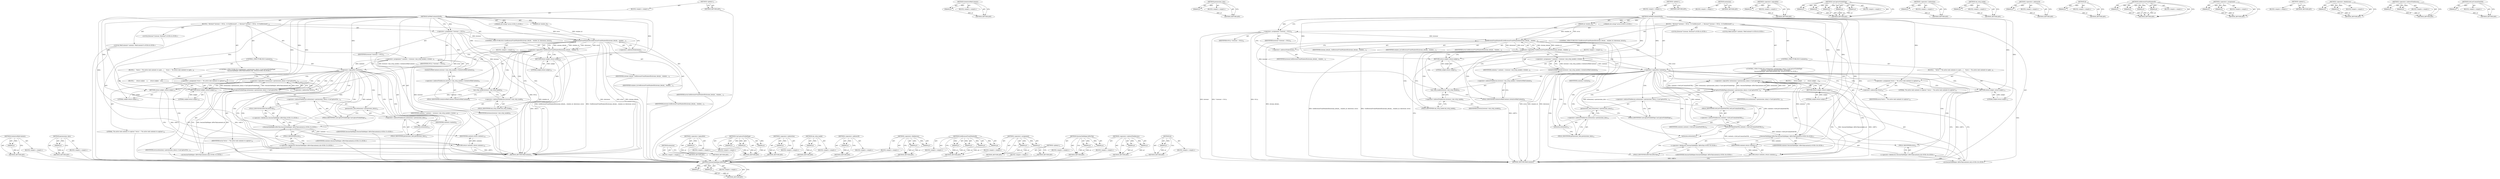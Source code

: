 digraph "GetLastCommittedURL" {
vulnerable_119 [label=<(METHOD,GetActiveWebContents)>];
vulnerable_120 [label=<(PARAM,p1)>];
vulnerable_121 [label=<(BLOCK,&lt;empty&gt;,&lt;empty&gt;)>];
vulnerable_122 [label=<(METHOD_RETURN,ANY)>];
vulnerable_142 [label=<(METHOD,permissions_data)>];
vulnerable_143 [label=<(PARAM,p1)>];
vulnerable_144 [label=<(BLOCK,&lt;empty&gt;,&lt;empty&gt;)>];
vulnerable_145 [label=<(METHOD_RETURN,ANY)>];
vulnerable_6 [label=<(METHOD,&lt;global&gt;)<SUB>1</SUB>>];
vulnerable_7 [label=<(BLOCK,&lt;empty&gt;,&lt;empty&gt;)<SUB>1</SUB>>];
vulnerable_8 [label=<(METHOD,GetWebContentsForID)<SUB>1</SUB>>];
vulnerable_9 [label=<(PARAM,int window_id)<SUB>2</SUB>>];
vulnerable_10 [label="<(PARAM,std::string* error)<SUB>3</SUB>>"];
vulnerable_11 [label=<(BLOCK,{
  Browser* browser = NULL;
  if (!GetBrowserF...,{
  Browser* browser = NULL;
  if (!GetBrowserF...)<SUB>3</SUB>>];
vulnerable_12 [label="<(LOCAL,Browser* browser: Browser*)<SUB>4</SUB>>"];
vulnerable_13 [label=<(&lt;operator&gt;.assignment,* browser = NULL)<SUB>4</SUB>>];
vulnerable_14 [label=<(IDENTIFIER,browser,* browser = NULL)<SUB>4</SUB>>];
vulnerable_15 [label=<(IDENTIFIER,NULL,* browser = NULL)<SUB>4</SUB>>];
vulnerable_16 [label=<(CONTROL_STRUCTURE,IF,if (!GetBrowserFromWindowID(chrome_details_, window_id, &amp;browser, error)))<SUB>5</SUB>>];
vulnerable_17 [label=<(&lt;operator&gt;.logicalNot,!GetBrowserFromWindowID(chrome_details_, window...)<SUB>5</SUB>>];
vulnerable_18 [label=<(GetBrowserFromWindowID,GetBrowserFromWindowID(chrome_details_, window_...)<SUB>5</SUB>>];
vulnerable_19 [label=<(IDENTIFIER,chrome_details_,GetBrowserFromWindowID(chrome_details_, window_...)<SUB>5</SUB>>];
vulnerable_20 [label=<(IDENTIFIER,window_id,GetBrowserFromWindowID(chrome_details_, window_...)<SUB>5</SUB>>];
vulnerable_21 [label=<(&lt;operator&gt;.addressOf,&amp;browser)<SUB>5</SUB>>];
vulnerable_22 [label=<(IDENTIFIER,browser,GetBrowserFromWindowID(chrome_details_, window_...)<SUB>5</SUB>>];
vulnerable_23 [label=<(IDENTIFIER,error,GetBrowserFromWindowID(chrome_details_, window_...)<SUB>5</SUB>>];
vulnerable_24 [label=<(BLOCK,&lt;empty&gt;,&lt;empty&gt;)<SUB>6</SUB>>];
vulnerable_25 [label=<(RETURN,return nullptr;,return nullptr;)<SUB>6</SUB>>];
vulnerable_26 [label=<(LITERAL,nullptr,return nullptr;)<SUB>6</SUB>>];
vulnerable_27 [label="<(LOCAL,WebContents* contents: WebContents*)<SUB>8</SUB>>"];
vulnerable_28 [label=<(&lt;operator&gt;.assignment,* contents = browser-&gt;tab_strip_model()-&gt;GetAct...)<SUB>8</SUB>>];
vulnerable_29 [label=<(IDENTIFIER,contents,* contents = browser-&gt;tab_strip_model()-&gt;GetAct...)<SUB>8</SUB>>];
vulnerable_30 [label=<(GetActiveWebContents,browser-&gt;tab_strip_model()-&gt;GetActiveWebContents())<SUB>8</SUB>>];
vulnerable_31 [label=<(&lt;operator&gt;.indirectFieldAccess,browser-&gt;tab_strip_model()-&gt;GetActiveWebContents)<SUB>8</SUB>>];
vulnerable_32 [label=<(tab_strip_model,browser-&gt;tab_strip_model())<SUB>8</SUB>>];
vulnerable_33 [label=<(&lt;operator&gt;.indirectFieldAccess,browser-&gt;tab_strip_model)<SUB>8</SUB>>];
vulnerable_34 [label=<(IDENTIFIER,browser,browser-&gt;tab_strip_model())<SUB>8</SUB>>];
vulnerable_35 [label=<(FIELD_IDENTIFIER,tab_strip_model,tab_strip_model)<SUB>8</SUB>>];
vulnerable_36 [label=<(FIELD_IDENTIFIER,GetActiveWebContents,GetActiveWebContents)<SUB>8</SUB>>];
vulnerable_37 [label=<(CONTROL_STRUCTURE,IF,if (!contents))<SUB>9</SUB>>];
vulnerable_38 [label=<(&lt;operator&gt;.logicalNot,!contents)<SUB>9</SUB>>];
vulnerable_39 [label=<(IDENTIFIER,contents,!contents)<SUB>9</SUB>>];
vulnerable_40 [label=<(BLOCK,{
    *error = &quot;No active web contents to captu...,{
    *error = &quot;No active web contents to captu...)<SUB>9</SUB>>];
vulnerable_41 [label=<(&lt;operator&gt;.assignment,*error = &quot;No active web contents to capture&quot;)<SUB>10</SUB>>];
vulnerable_42 [label=<(&lt;operator&gt;.indirection,*error)<SUB>10</SUB>>];
vulnerable_43 [label=<(IDENTIFIER,error,*error = &quot;No active web contents to capture&quot;)<SUB>10</SUB>>];
vulnerable_44 [label=<(LITERAL,&quot;No active web contents to capture&quot;,*error = &quot;No active web contents to capture&quot;)<SUB>10</SUB>>];
vulnerable_45 [label=<(RETURN,return nullptr;,return nullptr;)<SUB>11</SUB>>];
vulnerable_46 [label=<(LITERAL,nullptr,return nullptr;)<SUB>11</SUB>>];
vulnerable_47 [label="<(CONTROL_STRUCTURE,IF,if (!extension()-&gt;permissions_data()-&gt;CanCaptureVisiblePage(
           SessionTabHelper::IdForTab(contents).id(), error)))<SUB>14</SUB>>"];
vulnerable_48 [label=<(&lt;operator&gt;.logicalNot,!extension()-&gt;permissions_data()-&gt;CanCaptureVis...)<SUB>14</SUB>>];
vulnerable_49 [label=<(CanCaptureVisiblePage,extension()-&gt;permissions_data()-&gt;CanCaptureVisi...)<SUB>14</SUB>>];
vulnerable_50 [label=<(&lt;operator&gt;.indirectFieldAccess,extension()-&gt;permissions_data()-&gt;CanCaptureVisi...)<SUB>14</SUB>>];
vulnerable_51 [label=<(permissions_data,extension()-&gt;permissions_data())<SUB>14</SUB>>];
vulnerable_52 [label=<(&lt;operator&gt;.indirectFieldAccess,extension()-&gt;permissions_data)<SUB>14</SUB>>];
vulnerable_53 [label=<(extension,extension())<SUB>14</SUB>>];
vulnerable_54 [label=<(FIELD_IDENTIFIER,permissions_data,permissions_data)<SUB>14</SUB>>];
vulnerable_55 [label=<(FIELD_IDENTIFIER,CanCaptureVisiblePage,CanCaptureVisiblePage)<SUB>14</SUB>>];
vulnerable_56 [label="<(id,SessionTabHelper::IdForTab(contents).id())<SUB>15</SUB>>"];
vulnerable_57 [label="<(&lt;operator&gt;.fieldAccess,SessionTabHelper::IdForTab(contents).id)<SUB>15</SUB>>"];
vulnerable_58 [label="<(SessionTabHelper.IdForTab,SessionTabHelper::IdForTab(contents))<SUB>15</SUB>>"];
vulnerable_59 [label="<(&lt;operator&gt;.fieldAccess,SessionTabHelper::IdForTab)<SUB>15</SUB>>"];
vulnerable_60 [label="<(IDENTIFIER,SessionTabHelper,SessionTabHelper::IdForTab(contents))<SUB>15</SUB>>"];
vulnerable_61 [label=<(FIELD_IDENTIFIER,IdForTab,IdForTab)<SUB>15</SUB>>];
vulnerable_62 [label="<(IDENTIFIER,contents,SessionTabHelper::IdForTab(contents))<SUB>15</SUB>>"];
vulnerable_63 [label=<(FIELD_IDENTIFIER,id,id)<SUB>15</SUB>>];
vulnerable_64 [label=<(IDENTIFIER,error,extension()-&gt;permissions_data()-&gt;CanCaptureVisi...)<SUB>15</SUB>>];
vulnerable_65 [label=<(BLOCK,{
     return nullptr;
   },{
     return nullptr;
   })<SUB>15</SUB>>];
vulnerable_66 [label=<(RETURN,return nullptr;,return nullptr;)<SUB>16</SUB>>];
vulnerable_67 [label=<(LITERAL,nullptr,return nullptr;)<SUB>16</SUB>>];
vulnerable_68 [label=<(RETURN,return contents;,return contents;)<SUB>18</SUB>>];
vulnerable_69 [label=<(IDENTIFIER,contents,return contents;)<SUB>18</SUB>>];
vulnerable_70 [label=<(METHOD_RETURN,WebContents)<SUB>1</SUB>>];
vulnerable_72 [label=<(METHOD_RETURN,ANY)<SUB>1</SUB>>];
vulnerable_146 [label=<(METHOD,extension)>];
vulnerable_147 [label=<(BLOCK,&lt;empty&gt;,&lt;empty&gt;)>];
vulnerable_148 [label=<(METHOD_RETURN,ANY)>];
vulnerable_104 [label=<(METHOD,&lt;operator&gt;.logicalNot)>];
vulnerable_105 [label=<(PARAM,p1)>];
vulnerable_106 [label=<(BLOCK,&lt;empty&gt;,&lt;empty&gt;)>];
vulnerable_107 [label=<(METHOD_RETURN,ANY)>];
vulnerable_136 [label=<(METHOD,CanCaptureVisiblePage)>];
vulnerable_137 [label=<(PARAM,p1)>];
vulnerable_138 [label=<(PARAM,p2)>];
vulnerable_139 [label=<(PARAM,p3)>];
vulnerable_140 [label=<(BLOCK,&lt;empty&gt;,&lt;empty&gt;)>];
vulnerable_141 [label=<(METHOD_RETURN,ANY)>];
vulnerable_132 [label=<(METHOD,&lt;operator&gt;.indirection)>];
vulnerable_133 [label=<(PARAM,p1)>];
vulnerable_134 [label=<(BLOCK,&lt;empty&gt;,&lt;empty&gt;)>];
vulnerable_135 [label=<(METHOD_RETURN,ANY)>];
vulnerable_128 [label=<(METHOD,tab_strip_model)>];
vulnerable_129 [label=<(PARAM,p1)>];
vulnerable_130 [label=<(BLOCK,&lt;empty&gt;,&lt;empty&gt;)>];
vulnerable_131 [label=<(METHOD_RETURN,ANY)>];
vulnerable_115 [label=<(METHOD,&lt;operator&gt;.addressOf)>];
vulnerable_116 [label=<(PARAM,p1)>];
vulnerable_117 [label=<(BLOCK,&lt;empty&gt;,&lt;empty&gt;)>];
vulnerable_118 [label=<(METHOD_RETURN,ANY)>];
vulnerable_153 [label=<(METHOD,&lt;operator&gt;.fieldAccess)>];
vulnerable_154 [label=<(PARAM,p1)>];
vulnerable_155 [label=<(PARAM,p2)>];
vulnerable_156 [label=<(BLOCK,&lt;empty&gt;,&lt;empty&gt;)>];
vulnerable_157 [label=<(METHOD_RETURN,ANY)>];
vulnerable_108 [label=<(METHOD,GetBrowserFromWindowID)>];
vulnerable_109 [label=<(PARAM,p1)>];
vulnerable_110 [label=<(PARAM,p2)>];
vulnerable_111 [label=<(PARAM,p3)>];
vulnerable_112 [label=<(PARAM,p4)>];
vulnerable_113 [label=<(BLOCK,&lt;empty&gt;,&lt;empty&gt;)>];
vulnerable_114 [label=<(METHOD_RETURN,ANY)>];
vulnerable_99 [label=<(METHOD,&lt;operator&gt;.assignment)>];
vulnerable_100 [label=<(PARAM,p1)>];
vulnerable_101 [label=<(PARAM,p2)>];
vulnerable_102 [label=<(BLOCK,&lt;empty&gt;,&lt;empty&gt;)>];
vulnerable_103 [label=<(METHOD_RETURN,ANY)>];
vulnerable_93 [label=<(METHOD,&lt;global&gt;)<SUB>1</SUB>>];
vulnerable_94 [label=<(BLOCK,&lt;empty&gt;,&lt;empty&gt;)>];
vulnerable_95 [label=<(METHOD_RETURN,ANY)>];
vulnerable_158 [label=<(METHOD,SessionTabHelper.IdForTab)>];
vulnerable_159 [label=<(PARAM,p1)>];
vulnerable_160 [label=<(PARAM,p2)>];
vulnerable_161 [label=<(BLOCK,&lt;empty&gt;,&lt;empty&gt;)>];
vulnerable_162 [label=<(METHOD_RETURN,ANY)>];
vulnerable_123 [label=<(METHOD,&lt;operator&gt;.indirectFieldAccess)>];
vulnerable_124 [label=<(PARAM,p1)>];
vulnerable_125 [label=<(PARAM,p2)>];
vulnerable_126 [label=<(BLOCK,&lt;empty&gt;,&lt;empty&gt;)>];
vulnerable_127 [label=<(METHOD_RETURN,ANY)>];
vulnerable_149 [label=<(METHOD,id)>];
vulnerable_150 [label=<(PARAM,p1)>];
vulnerable_151 [label=<(BLOCK,&lt;empty&gt;,&lt;empty&gt;)>];
vulnerable_152 [label=<(METHOD_RETURN,ANY)>];
fixed_169 [label=<(METHOD,SessionTabHelper.IdForTab)>];
fixed_170 [label=<(PARAM,p1)>];
fixed_171 [label=<(PARAM,p2)>];
fixed_172 [label=<(BLOCK,&lt;empty&gt;,&lt;empty&gt;)>];
fixed_173 [label=<(METHOD_RETURN,ANY)>];
fixed_124 [label=<(METHOD,GetActiveWebContents)>];
fixed_125 [label=<(PARAM,p1)>];
fixed_126 [label=<(BLOCK,&lt;empty&gt;,&lt;empty&gt;)>];
fixed_127 [label=<(METHOD_RETURN,ANY)>];
fixed_149 [label=<(METHOD,permissions_data)>];
fixed_150 [label=<(PARAM,p1)>];
fixed_151 [label=<(BLOCK,&lt;empty&gt;,&lt;empty&gt;)>];
fixed_152 [label=<(METHOD_RETURN,ANY)>];
fixed_6 [label=<(METHOD,&lt;global&gt;)<SUB>1</SUB>>];
fixed_7 [label=<(BLOCK,&lt;empty&gt;,&lt;empty&gt;)<SUB>1</SUB>>];
fixed_8 [label=<(METHOD,GetWebContentsForID)<SUB>1</SUB>>];
fixed_9 [label=<(PARAM,int window_id)<SUB>2</SUB>>];
fixed_10 [label="<(PARAM,std::string* error)<SUB>3</SUB>>"];
fixed_11 [label=<(BLOCK,{
  Browser* browser = NULL;
  if (!GetBrowserF...,{
  Browser* browser = NULL;
  if (!GetBrowserF...)<SUB>3</SUB>>];
fixed_12 [label="<(LOCAL,Browser* browser: Browser*)<SUB>4</SUB>>"];
fixed_13 [label=<(&lt;operator&gt;.assignment,* browser = NULL)<SUB>4</SUB>>];
fixed_14 [label=<(IDENTIFIER,browser,* browser = NULL)<SUB>4</SUB>>];
fixed_15 [label=<(IDENTIFIER,NULL,* browser = NULL)<SUB>4</SUB>>];
fixed_16 [label=<(CONTROL_STRUCTURE,IF,if (!GetBrowserFromWindowID(chrome_details_, window_id, &amp;browser, error)))<SUB>5</SUB>>];
fixed_17 [label=<(&lt;operator&gt;.logicalNot,!GetBrowserFromWindowID(chrome_details_, window...)<SUB>5</SUB>>];
fixed_18 [label=<(GetBrowserFromWindowID,GetBrowserFromWindowID(chrome_details_, window_...)<SUB>5</SUB>>];
fixed_19 [label=<(IDENTIFIER,chrome_details_,GetBrowserFromWindowID(chrome_details_, window_...)<SUB>5</SUB>>];
fixed_20 [label=<(IDENTIFIER,window_id,GetBrowserFromWindowID(chrome_details_, window_...)<SUB>5</SUB>>];
fixed_21 [label=<(&lt;operator&gt;.addressOf,&amp;browser)<SUB>5</SUB>>];
fixed_22 [label=<(IDENTIFIER,browser,GetBrowserFromWindowID(chrome_details_, window_...)<SUB>5</SUB>>];
fixed_23 [label=<(IDENTIFIER,error,GetBrowserFromWindowID(chrome_details_, window_...)<SUB>5</SUB>>];
fixed_24 [label=<(BLOCK,&lt;empty&gt;,&lt;empty&gt;)<SUB>6</SUB>>];
fixed_25 [label=<(RETURN,return nullptr;,return nullptr;)<SUB>6</SUB>>];
fixed_26 [label=<(LITERAL,nullptr,return nullptr;)<SUB>6</SUB>>];
fixed_27 [label="<(LOCAL,WebContents* contents: WebContents*)<SUB>8</SUB>>"];
fixed_28 [label=<(&lt;operator&gt;.assignment,* contents = browser-&gt;tab_strip_model()-&gt;GetAct...)<SUB>8</SUB>>];
fixed_29 [label=<(IDENTIFIER,contents,* contents = browser-&gt;tab_strip_model()-&gt;GetAct...)<SUB>8</SUB>>];
fixed_30 [label=<(GetActiveWebContents,browser-&gt;tab_strip_model()-&gt;GetActiveWebContents())<SUB>8</SUB>>];
fixed_31 [label=<(&lt;operator&gt;.indirectFieldAccess,browser-&gt;tab_strip_model()-&gt;GetActiveWebContents)<SUB>8</SUB>>];
fixed_32 [label=<(tab_strip_model,browser-&gt;tab_strip_model())<SUB>8</SUB>>];
fixed_33 [label=<(&lt;operator&gt;.indirectFieldAccess,browser-&gt;tab_strip_model)<SUB>8</SUB>>];
fixed_34 [label=<(IDENTIFIER,browser,browser-&gt;tab_strip_model())<SUB>8</SUB>>];
fixed_35 [label=<(FIELD_IDENTIFIER,tab_strip_model,tab_strip_model)<SUB>8</SUB>>];
fixed_36 [label=<(FIELD_IDENTIFIER,GetActiveWebContents,GetActiveWebContents)<SUB>8</SUB>>];
fixed_37 [label=<(CONTROL_STRUCTURE,IF,if (!contents))<SUB>9</SUB>>];
fixed_38 [label=<(&lt;operator&gt;.logicalNot,!contents)<SUB>9</SUB>>];
fixed_39 [label=<(IDENTIFIER,contents,!contents)<SUB>9</SUB>>];
fixed_40 [label=<(BLOCK,{
    *error = &quot;No active web contents to captu...,{
    *error = &quot;No active web contents to captu...)<SUB>9</SUB>>];
fixed_41 [label=<(&lt;operator&gt;.assignment,*error = &quot;No active web contents to capture&quot;)<SUB>10</SUB>>];
fixed_42 [label=<(&lt;operator&gt;.indirection,*error)<SUB>10</SUB>>];
fixed_43 [label=<(IDENTIFIER,error,*error = &quot;No active web contents to capture&quot;)<SUB>10</SUB>>];
fixed_44 [label=<(LITERAL,&quot;No active web contents to capture&quot;,*error = &quot;No active web contents to capture&quot;)<SUB>10</SUB>>];
fixed_45 [label=<(RETURN,return nullptr;,return nullptr;)<SUB>11</SUB>>];
fixed_46 [label=<(LITERAL,nullptr,return nullptr;)<SUB>11</SUB>>];
fixed_47 [label="<(CONTROL_STRUCTURE,IF,if (!extension()-&gt;permissions_data()-&gt;CanCaptureVisiblePage(
          contents-&gt;GetLastCommittedURL(), extension(),
           SessionTabHelper::IdForTab(contents).id(), error)))<SUB>14</SUB>>"];
fixed_48 [label=<(&lt;operator&gt;.logicalNot,!extension()-&gt;permissions_data()-&gt;CanCaptureVis...)<SUB>14</SUB>>];
fixed_49 [label=<(CanCaptureVisiblePage,extension()-&gt;permissions_data()-&gt;CanCaptureVisi...)<SUB>14</SUB>>];
fixed_50 [label=<(&lt;operator&gt;.indirectFieldAccess,extension()-&gt;permissions_data()-&gt;CanCaptureVisi...)<SUB>14</SUB>>];
fixed_51 [label=<(permissions_data,extension()-&gt;permissions_data())<SUB>14</SUB>>];
fixed_52 [label=<(&lt;operator&gt;.indirectFieldAccess,extension()-&gt;permissions_data)<SUB>14</SUB>>];
fixed_53 [label=<(extension,extension())<SUB>14</SUB>>];
fixed_54 [label=<(FIELD_IDENTIFIER,permissions_data,permissions_data)<SUB>14</SUB>>];
fixed_55 [label=<(FIELD_IDENTIFIER,CanCaptureVisiblePage,CanCaptureVisiblePage)<SUB>14</SUB>>];
fixed_56 [label=<(GetLastCommittedURL,contents-&gt;GetLastCommittedURL())<SUB>15</SUB>>];
fixed_57 [label=<(&lt;operator&gt;.indirectFieldAccess,contents-&gt;GetLastCommittedURL)<SUB>15</SUB>>];
fixed_58 [label=<(IDENTIFIER,contents,contents-&gt;GetLastCommittedURL())<SUB>15</SUB>>];
fixed_59 [label=<(FIELD_IDENTIFIER,GetLastCommittedURL,GetLastCommittedURL)<SUB>15</SUB>>];
fixed_60 [label=<(extension,extension())<SUB>15</SUB>>];
fixed_61 [label="<(id,SessionTabHelper::IdForTab(contents).id())<SUB>16</SUB>>"];
fixed_62 [label="<(&lt;operator&gt;.fieldAccess,SessionTabHelper::IdForTab(contents).id)<SUB>16</SUB>>"];
fixed_63 [label="<(SessionTabHelper.IdForTab,SessionTabHelper::IdForTab(contents))<SUB>16</SUB>>"];
fixed_64 [label="<(&lt;operator&gt;.fieldAccess,SessionTabHelper::IdForTab)<SUB>16</SUB>>"];
fixed_65 [label="<(IDENTIFIER,SessionTabHelper,SessionTabHelper::IdForTab(contents))<SUB>16</SUB>>"];
fixed_66 [label=<(FIELD_IDENTIFIER,IdForTab,IdForTab)<SUB>16</SUB>>];
fixed_67 [label="<(IDENTIFIER,contents,SessionTabHelper::IdForTab(contents))<SUB>16</SUB>>"];
fixed_68 [label=<(FIELD_IDENTIFIER,id,id)<SUB>16</SUB>>];
fixed_69 [label=<(IDENTIFIER,error,extension()-&gt;permissions_data()-&gt;CanCaptureVisi...)<SUB>16</SUB>>];
fixed_70 [label=<(BLOCK,{
     return nullptr;
   },{
     return nullptr;
   })<SUB>16</SUB>>];
fixed_71 [label=<(RETURN,return nullptr;,return nullptr;)<SUB>17</SUB>>];
fixed_72 [label=<(LITERAL,nullptr,return nullptr;)<SUB>17</SUB>>];
fixed_73 [label=<(RETURN,return contents;,return contents;)<SUB>19</SUB>>];
fixed_74 [label=<(IDENTIFIER,contents,return contents;)<SUB>19</SUB>>];
fixed_75 [label=<(METHOD_RETURN,WebContents)<SUB>1</SUB>>];
fixed_77 [label=<(METHOD_RETURN,ANY)<SUB>1</SUB>>];
fixed_153 [label=<(METHOD,extension)>];
fixed_154 [label=<(BLOCK,&lt;empty&gt;,&lt;empty&gt;)>];
fixed_155 [label=<(METHOD_RETURN,ANY)>];
fixed_109 [label=<(METHOD,&lt;operator&gt;.logicalNot)>];
fixed_110 [label=<(PARAM,p1)>];
fixed_111 [label=<(BLOCK,&lt;empty&gt;,&lt;empty&gt;)>];
fixed_112 [label=<(METHOD_RETURN,ANY)>];
fixed_141 [label=<(METHOD,CanCaptureVisiblePage)>];
fixed_142 [label=<(PARAM,p1)>];
fixed_143 [label=<(PARAM,p2)>];
fixed_144 [label=<(PARAM,p3)>];
fixed_145 [label=<(PARAM,p4)>];
fixed_146 [label=<(PARAM,p5)>];
fixed_147 [label=<(BLOCK,&lt;empty&gt;,&lt;empty&gt;)>];
fixed_148 [label=<(METHOD_RETURN,ANY)>];
fixed_137 [label=<(METHOD,&lt;operator&gt;.indirection)>];
fixed_138 [label=<(PARAM,p1)>];
fixed_139 [label=<(BLOCK,&lt;empty&gt;,&lt;empty&gt;)>];
fixed_140 [label=<(METHOD_RETURN,ANY)>];
fixed_133 [label=<(METHOD,tab_strip_model)>];
fixed_134 [label=<(PARAM,p1)>];
fixed_135 [label=<(BLOCK,&lt;empty&gt;,&lt;empty&gt;)>];
fixed_136 [label=<(METHOD_RETURN,ANY)>];
fixed_120 [label=<(METHOD,&lt;operator&gt;.addressOf)>];
fixed_121 [label=<(PARAM,p1)>];
fixed_122 [label=<(BLOCK,&lt;empty&gt;,&lt;empty&gt;)>];
fixed_123 [label=<(METHOD_RETURN,ANY)>];
fixed_160 [label=<(METHOD,id)>];
fixed_161 [label=<(PARAM,p1)>];
fixed_162 [label=<(BLOCK,&lt;empty&gt;,&lt;empty&gt;)>];
fixed_163 [label=<(METHOD_RETURN,ANY)>];
fixed_113 [label=<(METHOD,GetBrowserFromWindowID)>];
fixed_114 [label=<(PARAM,p1)>];
fixed_115 [label=<(PARAM,p2)>];
fixed_116 [label=<(PARAM,p3)>];
fixed_117 [label=<(PARAM,p4)>];
fixed_118 [label=<(BLOCK,&lt;empty&gt;,&lt;empty&gt;)>];
fixed_119 [label=<(METHOD_RETURN,ANY)>];
fixed_104 [label=<(METHOD,&lt;operator&gt;.assignment)>];
fixed_105 [label=<(PARAM,p1)>];
fixed_106 [label=<(PARAM,p2)>];
fixed_107 [label=<(BLOCK,&lt;empty&gt;,&lt;empty&gt;)>];
fixed_108 [label=<(METHOD_RETURN,ANY)>];
fixed_98 [label=<(METHOD,&lt;global&gt;)<SUB>1</SUB>>];
fixed_99 [label=<(BLOCK,&lt;empty&gt;,&lt;empty&gt;)>];
fixed_100 [label=<(METHOD_RETURN,ANY)>];
fixed_164 [label=<(METHOD,&lt;operator&gt;.fieldAccess)>];
fixed_165 [label=<(PARAM,p1)>];
fixed_166 [label=<(PARAM,p2)>];
fixed_167 [label=<(BLOCK,&lt;empty&gt;,&lt;empty&gt;)>];
fixed_168 [label=<(METHOD_RETURN,ANY)>];
fixed_128 [label=<(METHOD,&lt;operator&gt;.indirectFieldAccess)>];
fixed_129 [label=<(PARAM,p1)>];
fixed_130 [label=<(PARAM,p2)>];
fixed_131 [label=<(BLOCK,&lt;empty&gt;,&lt;empty&gt;)>];
fixed_132 [label=<(METHOD_RETURN,ANY)>];
fixed_156 [label=<(METHOD,GetLastCommittedURL)>];
fixed_157 [label=<(PARAM,p1)>];
fixed_158 [label=<(BLOCK,&lt;empty&gt;,&lt;empty&gt;)>];
fixed_159 [label=<(METHOD_RETURN,ANY)>];
vulnerable_119 -> vulnerable_120  [key=0, label="AST: "];
vulnerable_119 -> vulnerable_120  [key=1, label="DDG: "];
vulnerable_119 -> vulnerable_121  [key=0, label="AST: "];
vulnerable_119 -> vulnerable_122  [key=0, label="AST: "];
vulnerable_119 -> vulnerable_122  [key=1, label="CFG: "];
vulnerable_120 -> vulnerable_122  [key=0, label="DDG: p1"];
vulnerable_121 -> fixed_169  [key=0];
vulnerable_122 -> fixed_169  [key=0];
vulnerable_142 -> vulnerable_143  [key=0, label="AST: "];
vulnerable_142 -> vulnerable_143  [key=1, label="DDG: "];
vulnerable_142 -> vulnerable_144  [key=0, label="AST: "];
vulnerable_142 -> vulnerable_145  [key=0, label="AST: "];
vulnerable_142 -> vulnerable_145  [key=1, label="CFG: "];
vulnerable_143 -> vulnerable_145  [key=0, label="DDG: p1"];
vulnerable_144 -> fixed_169  [key=0];
vulnerable_145 -> fixed_169  [key=0];
vulnerable_6 -> vulnerable_7  [key=0, label="AST: "];
vulnerable_6 -> vulnerable_72  [key=0, label="AST: "];
vulnerable_6 -> vulnerable_72  [key=1, label="CFG: "];
vulnerable_7 -> vulnerable_8  [key=0, label="AST: "];
vulnerable_8 -> vulnerable_9  [key=0, label="AST: "];
vulnerable_8 -> vulnerable_9  [key=1, label="DDG: "];
vulnerable_8 -> vulnerable_10  [key=0, label="AST: "];
vulnerable_8 -> vulnerable_10  [key=1, label="DDG: "];
vulnerable_8 -> vulnerable_11  [key=0, label="AST: "];
vulnerable_8 -> vulnerable_70  [key=0, label="AST: "];
vulnerable_8 -> vulnerable_13  [key=0, label="CFG: "];
vulnerable_8 -> vulnerable_13  [key=1, label="DDG: "];
vulnerable_8 -> vulnerable_69  [key=0, label="DDG: "];
vulnerable_8 -> vulnerable_25  [key=0, label="DDG: "];
vulnerable_8 -> vulnerable_38  [key=0, label="DDG: "];
vulnerable_8 -> vulnerable_41  [key=0, label="DDG: "];
vulnerable_8 -> vulnerable_45  [key=0, label="DDG: "];
vulnerable_8 -> vulnerable_66  [key=0, label="DDG: "];
vulnerable_8 -> vulnerable_18  [key=0, label="DDG: "];
vulnerable_8 -> vulnerable_26  [key=0, label="DDG: "];
vulnerable_8 -> vulnerable_46  [key=0, label="DDG: "];
vulnerable_8 -> vulnerable_49  [key=0, label="DDG: "];
vulnerable_8 -> vulnerable_67  [key=0, label="DDG: "];
vulnerable_8 -> vulnerable_32  [key=0, label="DDG: "];
vulnerable_8 -> vulnerable_58  [key=0, label="DDG: "];
vulnerable_9 -> vulnerable_18  [key=0, label="DDG: window_id"];
vulnerable_10 -> vulnerable_18  [key=0, label="DDG: error"];
vulnerable_11 -> vulnerable_12  [key=0, label="AST: "];
vulnerable_11 -> vulnerable_13  [key=0, label="AST: "];
vulnerable_11 -> vulnerable_16  [key=0, label="AST: "];
vulnerable_11 -> vulnerable_27  [key=0, label="AST: "];
vulnerable_11 -> vulnerable_28  [key=0, label="AST: "];
vulnerable_11 -> vulnerable_37  [key=0, label="AST: "];
vulnerable_11 -> vulnerable_47  [key=0, label="AST: "];
vulnerable_11 -> vulnerable_68  [key=0, label="AST: "];
vulnerable_12 -> fixed_169  [key=0];
vulnerable_13 -> vulnerable_14  [key=0, label="AST: "];
vulnerable_13 -> vulnerable_15  [key=0, label="AST: "];
vulnerable_13 -> vulnerable_21  [key=0, label="CFG: "];
vulnerable_13 -> vulnerable_70  [key=0, label="DDG: browser"];
vulnerable_13 -> vulnerable_70  [key=1, label="DDG: * browser = NULL"];
vulnerable_13 -> vulnerable_70  [key=2, label="DDG: NULL"];
vulnerable_13 -> vulnerable_18  [key=0, label="DDG: browser"];
vulnerable_13 -> vulnerable_32  [key=0, label="DDG: browser"];
vulnerable_14 -> fixed_169  [key=0];
vulnerable_15 -> fixed_169  [key=0];
vulnerable_16 -> vulnerable_17  [key=0, label="AST: "];
vulnerable_16 -> vulnerable_24  [key=0, label="AST: "];
vulnerable_17 -> vulnerable_18  [key=0, label="AST: "];
vulnerable_17 -> vulnerable_25  [key=0, label="CFG: "];
vulnerable_17 -> vulnerable_25  [key=1, label="CDG: "];
vulnerable_17 -> vulnerable_35  [key=0, label="CFG: "];
vulnerable_17 -> vulnerable_35  [key=1, label="CDG: "];
vulnerable_17 -> vulnerable_70  [key=0, label="DDG: GetBrowserFromWindowID(chrome_details_, window_id, &amp;browser, error)"];
vulnerable_17 -> vulnerable_70  [key=1, label="DDG: !GetBrowserFromWindowID(chrome_details_, window_id, &amp;browser, error)"];
vulnerable_17 -> vulnerable_30  [key=0, label="CDG: "];
vulnerable_17 -> vulnerable_32  [key=0, label="CDG: "];
vulnerable_17 -> vulnerable_33  [key=0, label="CDG: "];
vulnerable_17 -> vulnerable_28  [key=0, label="CDG: "];
vulnerable_17 -> vulnerable_36  [key=0, label="CDG: "];
vulnerable_17 -> vulnerable_38  [key=0, label="CDG: "];
vulnerable_17 -> vulnerable_31  [key=0, label="CDG: "];
vulnerable_18 -> vulnerable_19  [key=0, label="AST: "];
vulnerable_18 -> vulnerable_20  [key=0, label="AST: "];
vulnerable_18 -> vulnerable_21  [key=0, label="AST: "];
vulnerable_18 -> vulnerable_23  [key=0, label="AST: "];
vulnerable_18 -> vulnerable_17  [key=0, label="CFG: "];
vulnerable_18 -> vulnerable_17  [key=1, label="DDG: chrome_details_"];
vulnerable_18 -> vulnerable_17  [key=2, label="DDG: window_id"];
vulnerable_18 -> vulnerable_17  [key=3, label="DDG: &amp;browser"];
vulnerable_18 -> vulnerable_17  [key=4, label="DDG: error"];
vulnerable_18 -> vulnerable_70  [key=0, label="DDG: window_id"];
vulnerable_18 -> vulnerable_70  [key=1, label="DDG: &amp;browser"];
vulnerable_18 -> vulnerable_70  [key=2, label="DDG: error"];
vulnerable_18 -> vulnerable_70  [key=3, label="DDG: chrome_details_"];
vulnerable_18 -> vulnerable_49  [key=0, label="DDG: error"];
vulnerable_19 -> fixed_169  [key=0];
vulnerable_20 -> fixed_169  [key=0];
vulnerable_21 -> vulnerable_22  [key=0, label="AST: "];
vulnerable_21 -> vulnerable_18  [key=0, label="CFG: "];
vulnerable_22 -> fixed_169  [key=0];
vulnerable_23 -> fixed_169  [key=0];
vulnerable_24 -> vulnerable_25  [key=0, label="AST: "];
vulnerable_25 -> vulnerable_26  [key=0, label="AST: "];
vulnerable_25 -> vulnerable_70  [key=0, label="CFG: "];
vulnerable_25 -> vulnerable_70  [key=1, label="DDG: &lt;RET&gt;"];
vulnerable_26 -> vulnerable_25  [key=0, label="DDG: nullptr"];
vulnerable_27 -> fixed_169  [key=0];
vulnerable_28 -> vulnerable_29  [key=0, label="AST: "];
vulnerable_28 -> vulnerable_30  [key=0, label="AST: "];
vulnerable_28 -> vulnerable_38  [key=0, label="CFG: "];
vulnerable_28 -> vulnerable_38  [key=1, label="DDG: contents"];
vulnerable_29 -> fixed_169  [key=0];
vulnerable_30 -> vulnerable_31  [key=0, label="AST: "];
vulnerable_30 -> vulnerable_28  [key=0, label="CFG: "];
vulnerable_30 -> vulnerable_28  [key=1, label="DDG: browser-&gt;tab_strip_model()-&gt;GetActiveWebContents"];
vulnerable_31 -> vulnerable_32  [key=0, label="AST: "];
vulnerable_31 -> vulnerable_36  [key=0, label="AST: "];
vulnerable_31 -> vulnerable_30  [key=0, label="CFG: "];
vulnerable_32 -> vulnerable_33  [key=0, label="AST: "];
vulnerable_32 -> vulnerable_36  [key=0, label="CFG: "];
vulnerable_33 -> vulnerable_34  [key=0, label="AST: "];
vulnerable_33 -> vulnerable_35  [key=0, label="AST: "];
vulnerable_33 -> vulnerable_32  [key=0, label="CFG: "];
vulnerable_34 -> fixed_169  [key=0];
vulnerable_35 -> vulnerable_33  [key=0, label="CFG: "];
vulnerable_36 -> vulnerable_31  [key=0, label="CFG: "];
vulnerable_37 -> vulnerable_38  [key=0, label="AST: "];
vulnerable_37 -> vulnerable_40  [key=0, label="AST: "];
vulnerable_38 -> vulnerable_39  [key=0, label="AST: "];
vulnerable_38 -> vulnerable_53  [key=0, label="CFG: "];
vulnerable_38 -> vulnerable_53  [key=1, label="CDG: "];
vulnerable_38 -> vulnerable_42  [key=0, label="CFG: "];
vulnerable_38 -> vulnerable_42  [key=1, label="CDG: "];
vulnerable_38 -> vulnerable_58  [key=0, label="DDG: contents"];
vulnerable_38 -> vulnerable_58  [key=1, label="CDG: "];
vulnerable_38 -> vulnerable_48  [key=0, label="CDG: "];
vulnerable_38 -> vulnerable_49  [key=0, label="CDG: "];
vulnerable_38 -> vulnerable_61  [key=0, label="CDG: "];
vulnerable_38 -> vulnerable_51  [key=0, label="CDG: "];
vulnerable_38 -> vulnerable_57  [key=0, label="CDG: "];
vulnerable_38 -> vulnerable_52  [key=0, label="CDG: "];
vulnerable_38 -> vulnerable_56  [key=0, label="CDG: "];
vulnerable_38 -> vulnerable_41  [key=0, label="CDG: "];
vulnerable_38 -> vulnerable_45  [key=0, label="CDG: "];
vulnerable_38 -> vulnerable_63  [key=0, label="CDG: "];
vulnerable_38 -> vulnerable_50  [key=0, label="CDG: "];
vulnerable_38 -> vulnerable_59  [key=0, label="CDG: "];
vulnerable_38 -> vulnerable_55  [key=0, label="CDG: "];
vulnerable_38 -> vulnerable_54  [key=0, label="CDG: "];
vulnerable_39 -> fixed_169  [key=0];
vulnerable_40 -> vulnerable_41  [key=0, label="AST: "];
vulnerable_40 -> vulnerable_45  [key=0, label="AST: "];
vulnerable_41 -> vulnerable_42  [key=0, label="AST: "];
vulnerable_41 -> vulnerable_44  [key=0, label="AST: "];
vulnerable_41 -> vulnerable_45  [key=0, label="CFG: "];
vulnerable_42 -> vulnerable_43  [key=0, label="AST: "];
vulnerable_42 -> vulnerable_41  [key=0, label="CFG: "];
vulnerable_43 -> fixed_169  [key=0];
vulnerable_44 -> fixed_169  [key=0];
vulnerable_45 -> vulnerable_46  [key=0, label="AST: "];
vulnerable_45 -> vulnerable_70  [key=0, label="CFG: "];
vulnerable_45 -> vulnerable_70  [key=1, label="DDG: &lt;RET&gt;"];
vulnerable_46 -> vulnerable_45  [key=0, label="DDG: nullptr"];
vulnerable_47 -> vulnerable_48  [key=0, label="AST: "];
vulnerable_47 -> vulnerable_65  [key=0, label="AST: "];
vulnerable_48 -> vulnerable_49  [key=0, label="AST: "];
vulnerable_48 -> vulnerable_66  [key=0, label="CFG: "];
vulnerable_48 -> vulnerable_66  [key=1, label="CDG: "];
vulnerable_48 -> vulnerable_68  [key=0, label="CFG: "];
vulnerable_48 -> vulnerable_68  [key=1, label="CDG: "];
vulnerable_49 -> vulnerable_50  [key=0, label="AST: "];
vulnerable_49 -> vulnerable_56  [key=0, label="AST: "];
vulnerable_49 -> vulnerable_64  [key=0, label="AST: "];
vulnerable_49 -> vulnerable_48  [key=0, label="CFG: "];
vulnerable_49 -> vulnerable_48  [key=1, label="DDG: extension()-&gt;permissions_data()-&gt;CanCaptureVisiblePage"];
vulnerable_49 -> vulnerable_48  [key=2, label="DDG: SessionTabHelper::IdForTab(contents).id()"];
vulnerable_49 -> vulnerable_48  [key=3, label="DDG: error"];
vulnerable_50 -> vulnerable_51  [key=0, label="AST: "];
vulnerable_50 -> vulnerable_55  [key=0, label="AST: "];
vulnerable_50 -> vulnerable_61  [key=0, label="CFG: "];
vulnerable_51 -> vulnerable_52  [key=0, label="AST: "];
vulnerable_51 -> vulnerable_55  [key=0, label="CFG: "];
vulnerable_52 -> vulnerable_53  [key=0, label="AST: "];
vulnerable_52 -> vulnerable_54  [key=0, label="AST: "];
vulnerable_52 -> vulnerable_51  [key=0, label="CFG: "];
vulnerable_53 -> vulnerable_54  [key=0, label="CFG: "];
vulnerable_54 -> vulnerable_52  [key=0, label="CFG: "];
vulnerable_55 -> vulnerable_50  [key=0, label="CFG: "];
vulnerable_56 -> vulnerable_57  [key=0, label="AST: "];
vulnerable_56 -> vulnerable_49  [key=0, label="CFG: "];
vulnerable_56 -> vulnerable_49  [key=1, label="DDG: SessionTabHelper::IdForTab(contents).id"];
vulnerable_57 -> vulnerable_58  [key=0, label="AST: "];
vulnerable_57 -> vulnerable_63  [key=0, label="AST: "];
vulnerable_57 -> vulnerable_56  [key=0, label="CFG: "];
vulnerable_58 -> vulnerable_59  [key=0, label="AST: "];
vulnerable_58 -> vulnerable_62  [key=0, label="AST: "];
vulnerable_58 -> vulnerable_63  [key=0, label="CFG: "];
vulnerable_58 -> vulnerable_69  [key=0, label="DDG: contents"];
vulnerable_59 -> vulnerable_60  [key=0, label="AST: "];
vulnerable_59 -> vulnerable_61  [key=0, label="AST: "];
vulnerable_59 -> vulnerable_58  [key=0, label="CFG: "];
vulnerable_60 -> fixed_169  [key=0];
vulnerable_61 -> vulnerable_59  [key=0, label="CFG: "];
vulnerable_62 -> fixed_169  [key=0];
vulnerable_63 -> vulnerable_57  [key=0, label="CFG: "];
vulnerable_64 -> fixed_169  [key=0];
vulnerable_65 -> vulnerable_66  [key=0, label="AST: "];
vulnerable_66 -> vulnerable_67  [key=0, label="AST: "];
vulnerable_66 -> vulnerable_70  [key=0, label="CFG: "];
vulnerable_66 -> vulnerable_70  [key=1, label="DDG: &lt;RET&gt;"];
vulnerable_67 -> vulnerable_66  [key=0, label="DDG: nullptr"];
vulnerable_68 -> vulnerable_69  [key=0, label="AST: "];
vulnerable_68 -> vulnerable_70  [key=0, label="CFG: "];
vulnerable_68 -> vulnerable_70  [key=1, label="DDG: &lt;RET&gt;"];
vulnerable_69 -> vulnerable_68  [key=0, label="DDG: contents"];
vulnerable_70 -> fixed_169  [key=0];
vulnerable_72 -> fixed_169  [key=0];
vulnerable_146 -> vulnerable_147  [key=0, label="AST: "];
vulnerable_146 -> vulnerable_148  [key=0, label="AST: "];
vulnerable_146 -> vulnerable_148  [key=1, label="CFG: "];
vulnerable_147 -> fixed_169  [key=0];
vulnerable_148 -> fixed_169  [key=0];
vulnerable_104 -> vulnerable_105  [key=0, label="AST: "];
vulnerable_104 -> vulnerable_105  [key=1, label="DDG: "];
vulnerable_104 -> vulnerable_106  [key=0, label="AST: "];
vulnerable_104 -> vulnerable_107  [key=0, label="AST: "];
vulnerable_104 -> vulnerable_107  [key=1, label="CFG: "];
vulnerable_105 -> vulnerable_107  [key=0, label="DDG: p1"];
vulnerable_106 -> fixed_169  [key=0];
vulnerable_107 -> fixed_169  [key=0];
vulnerable_136 -> vulnerable_137  [key=0, label="AST: "];
vulnerable_136 -> vulnerable_137  [key=1, label="DDG: "];
vulnerable_136 -> vulnerable_140  [key=0, label="AST: "];
vulnerable_136 -> vulnerable_138  [key=0, label="AST: "];
vulnerable_136 -> vulnerable_138  [key=1, label="DDG: "];
vulnerable_136 -> vulnerable_141  [key=0, label="AST: "];
vulnerable_136 -> vulnerable_141  [key=1, label="CFG: "];
vulnerable_136 -> vulnerable_139  [key=0, label="AST: "];
vulnerable_136 -> vulnerable_139  [key=1, label="DDG: "];
vulnerable_137 -> vulnerable_141  [key=0, label="DDG: p1"];
vulnerable_138 -> vulnerable_141  [key=0, label="DDG: p2"];
vulnerable_139 -> vulnerable_141  [key=0, label="DDG: p3"];
vulnerable_140 -> fixed_169  [key=0];
vulnerable_141 -> fixed_169  [key=0];
vulnerable_132 -> vulnerable_133  [key=0, label="AST: "];
vulnerable_132 -> vulnerable_133  [key=1, label="DDG: "];
vulnerable_132 -> vulnerable_134  [key=0, label="AST: "];
vulnerable_132 -> vulnerable_135  [key=0, label="AST: "];
vulnerable_132 -> vulnerable_135  [key=1, label="CFG: "];
vulnerable_133 -> vulnerable_135  [key=0, label="DDG: p1"];
vulnerable_134 -> fixed_169  [key=0];
vulnerable_135 -> fixed_169  [key=0];
vulnerable_128 -> vulnerable_129  [key=0, label="AST: "];
vulnerable_128 -> vulnerable_129  [key=1, label="DDG: "];
vulnerable_128 -> vulnerable_130  [key=0, label="AST: "];
vulnerable_128 -> vulnerable_131  [key=0, label="AST: "];
vulnerable_128 -> vulnerable_131  [key=1, label="CFG: "];
vulnerable_129 -> vulnerable_131  [key=0, label="DDG: p1"];
vulnerable_130 -> fixed_169  [key=0];
vulnerable_131 -> fixed_169  [key=0];
vulnerable_115 -> vulnerable_116  [key=0, label="AST: "];
vulnerable_115 -> vulnerable_116  [key=1, label="DDG: "];
vulnerable_115 -> vulnerable_117  [key=0, label="AST: "];
vulnerable_115 -> vulnerable_118  [key=0, label="AST: "];
vulnerable_115 -> vulnerable_118  [key=1, label="CFG: "];
vulnerable_116 -> vulnerable_118  [key=0, label="DDG: p1"];
vulnerable_117 -> fixed_169  [key=0];
vulnerable_118 -> fixed_169  [key=0];
vulnerable_153 -> vulnerable_154  [key=0, label="AST: "];
vulnerable_153 -> vulnerable_154  [key=1, label="DDG: "];
vulnerable_153 -> vulnerable_156  [key=0, label="AST: "];
vulnerable_153 -> vulnerable_155  [key=0, label="AST: "];
vulnerable_153 -> vulnerable_155  [key=1, label="DDG: "];
vulnerable_153 -> vulnerable_157  [key=0, label="AST: "];
vulnerable_153 -> vulnerable_157  [key=1, label="CFG: "];
vulnerable_154 -> vulnerable_157  [key=0, label="DDG: p1"];
vulnerable_155 -> vulnerable_157  [key=0, label="DDG: p2"];
vulnerable_156 -> fixed_169  [key=0];
vulnerable_157 -> fixed_169  [key=0];
vulnerable_108 -> vulnerable_109  [key=0, label="AST: "];
vulnerable_108 -> vulnerable_109  [key=1, label="DDG: "];
vulnerable_108 -> vulnerable_113  [key=0, label="AST: "];
vulnerable_108 -> vulnerable_110  [key=0, label="AST: "];
vulnerable_108 -> vulnerable_110  [key=1, label="DDG: "];
vulnerable_108 -> vulnerable_114  [key=0, label="AST: "];
vulnerable_108 -> vulnerable_114  [key=1, label="CFG: "];
vulnerable_108 -> vulnerable_111  [key=0, label="AST: "];
vulnerable_108 -> vulnerable_111  [key=1, label="DDG: "];
vulnerable_108 -> vulnerable_112  [key=0, label="AST: "];
vulnerable_108 -> vulnerable_112  [key=1, label="DDG: "];
vulnerable_109 -> vulnerable_114  [key=0, label="DDG: p1"];
vulnerable_110 -> vulnerable_114  [key=0, label="DDG: p2"];
vulnerable_111 -> vulnerable_114  [key=0, label="DDG: p3"];
vulnerable_112 -> vulnerable_114  [key=0, label="DDG: p4"];
vulnerable_113 -> fixed_169  [key=0];
vulnerable_114 -> fixed_169  [key=0];
vulnerable_99 -> vulnerable_100  [key=0, label="AST: "];
vulnerable_99 -> vulnerable_100  [key=1, label="DDG: "];
vulnerable_99 -> vulnerable_102  [key=0, label="AST: "];
vulnerable_99 -> vulnerable_101  [key=0, label="AST: "];
vulnerable_99 -> vulnerable_101  [key=1, label="DDG: "];
vulnerable_99 -> vulnerable_103  [key=0, label="AST: "];
vulnerable_99 -> vulnerable_103  [key=1, label="CFG: "];
vulnerable_100 -> vulnerable_103  [key=0, label="DDG: p1"];
vulnerable_101 -> vulnerable_103  [key=0, label="DDG: p2"];
vulnerable_102 -> fixed_169  [key=0];
vulnerable_103 -> fixed_169  [key=0];
vulnerable_93 -> vulnerable_94  [key=0, label="AST: "];
vulnerable_93 -> vulnerable_95  [key=0, label="AST: "];
vulnerable_93 -> vulnerable_95  [key=1, label="CFG: "];
vulnerable_94 -> fixed_169  [key=0];
vulnerable_95 -> fixed_169  [key=0];
vulnerable_158 -> vulnerable_159  [key=0, label="AST: "];
vulnerable_158 -> vulnerable_159  [key=1, label="DDG: "];
vulnerable_158 -> vulnerable_161  [key=0, label="AST: "];
vulnerable_158 -> vulnerable_160  [key=0, label="AST: "];
vulnerable_158 -> vulnerable_160  [key=1, label="DDG: "];
vulnerable_158 -> vulnerable_162  [key=0, label="AST: "];
vulnerable_158 -> vulnerable_162  [key=1, label="CFG: "];
vulnerable_159 -> vulnerable_162  [key=0, label="DDG: p1"];
vulnerable_160 -> vulnerable_162  [key=0, label="DDG: p2"];
vulnerable_161 -> fixed_169  [key=0];
vulnerable_162 -> fixed_169  [key=0];
vulnerable_123 -> vulnerable_124  [key=0, label="AST: "];
vulnerable_123 -> vulnerable_124  [key=1, label="DDG: "];
vulnerable_123 -> vulnerable_126  [key=0, label="AST: "];
vulnerable_123 -> vulnerable_125  [key=0, label="AST: "];
vulnerable_123 -> vulnerable_125  [key=1, label="DDG: "];
vulnerable_123 -> vulnerable_127  [key=0, label="AST: "];
vulnerable_123 -> vulnerable_127  [key=1, label="CFG: "];
vulnerable_124 -> vulnerable_127  [key=0, label="DDG: p1"];
vulnerable_125 -> vulnerable_127  [key=0, label="DDG: p2"];
vulnerable_126 -> fixed_169  [key=0];
vulnerable_127 -> fixed_169  [key=0];
vulnerable_149 -> vulnerable_150  [key=0, label="AST: "];
vulnerable_149 -> vulnerable_150  [key=1, label="DDG: "];
vulnerable_149 -> vulnerable_151  [key=0, label="AST: "];
vulnerable_149 -> vulnerable_152  [key=0, label="AST: "];
vulnerable_149 -> vulnerable_152  [key=1, label="CFG: "];
vulnerable_150 -> vulnerable_152  [key=0, label="DDG: p1"];
vulnerable_151 -> fixed_169  [key=0];
vulnerable_152 -> fixed_169  [key=0];
fixed_169 -> fixed_170  [key=0, label="AST: "];
fixed_169 -> fixed_170  [key=1, label="DDG: "];
fixed_169 -> fixed_172  [key=0, label="AST: "];
fixed_169 -> fixed_171  [key=0, label="AST: "];
fixed_169 -> fixed_171  [key=1, label="DDG: "];
fixed_169 -> fixed_173  [key=0, label="AST: "];
fixed_169 -> fixed_173  [key=1, label="CFG: "];
fixed_170 -> fixed_173  [key=0, label="DDG: p1"];
fixed_171 -> fixed_173  [key=0, label="DDG: p2"];
fixed_124 -> fixed_125  [key=0, label="AST: "];
fixed_124 -> fixed_125  [key=1, label="DDG: "];
fixed_124 -> fixed_126  [key=0, label="AST: "];
fixed_124 -> fixed_127  [key=0, label="AST: "];
fixed_124 -> fixed_127  [key=1, label="CFG: "];
fixed_125 -> fixed_127  [key=0, label="DDG: p1"];
fixed_149 -> fixed_150  [key=0, label="AST: "];
fixed_149 -> fixed_150  [key=1, label="DDG: "];
fixed_149 -> fixed_151  [key=0, label="AST: "];
fixed_149 -> fixed_152  [key=0, label="AST: "];
fixed_149 -> fixed_152  [key=1, label="CFG: "];
fixed_150 -> fixed_152  [key=0, label="DDG: p1"];
fixed_6 -> fixed_7  [key=0, label="AST: "];
fixed_6 -> fixed_77  [key=0, label="AST: "];
fixed_6 -> fixed_77  [key=1, label="CFG: "];
fixed_7 -> fixed_8  [key=0, label="AST: "];
fixed_8 -> fixed_9  [key=0, label="AST: "];
fixed_8 -> fixed_9  [key=1, label="DDG: "];
fixed_8 -> fixed_10  [key=0, label="AST: "];
fixed_8 -> fixed_10  [key=1, label="DDG: "];
fixed_8 -> fixed_11  [key=0, label="AST: "];
fixed_8 -> fixed_75  [key=0, label="AST: "];
fixed_8 -> fixed_13  [key=0, label="CFG: "];
fixed_8 -> fixed_13  [key=1, label="DDG: "];
fixed_8 -> fixed_74  [key=0, label="DDG: "];
fixed_8 -> fixed_25  [key=0, label="DDG: "];
fixed_8 -> fixed_38  [key=0, label="DDG: "];
fixed_8 -> fixed_41  [key=0, label="DDG: "];
fixed_8 -> fixed_45  [key=0, label="DDG: "];
fixed_8 -> fixed_71  [key=0, label="DDG: "];
fixed_8 -> fixed_18  [key=0, label="DDG: "];
fixed_8 -> fixed_26  [key=0, label="DDG: "];
fixed_8 -> fixed_46  [key=0, label="DDG: "];
fixed_8 -> fixed_49  [key=0, label="DDG: "];
fixed_8 -> fixed_72  [key=0, label="DDG: "];
fixed_8 -> fixed_32  [key=0, label="DDG: "];
fixed_8 -> fixed_63  [key=0, label="DDG: "];
fixed_9 -> fixed_18  [key=0, label="DDG: window_id"];
fixed_10 -> fixed_18  [key=0, label="DDG: error"];
fixed_11 -> fixed_12  [key=0, label="AST: "];
fixed_11 -> fixed_13  [key=0, label="AST: "];
fixed_11 -> fixed_16  [key=0, label="AST: "];
fixed_11 -> fixed_27  [key=0, label="AST: "];
fixed_11 -> fixed_28  [key=0, label="AST: "];
fixed_11 -> fixed_37  [key=0, label="AST: "];
fixed_11 -> fixed_47  [key=0, label="AST: "];
fixed_11 -> fixed_73  [key=0, label="AST: "];
fixed_13 -> fixed_14  [key=0, label="AST: "];
fixed_13 -> fixed_15  [key=0, label="AST: "];
fixed_13 -> fixed_21  [key=0, label="CFG: "];
fixed_13 -> fixed_75  [key=0, label="DDG: browser"];
fixed_13 -> fixed_75  [key=1, label="DDG: * browser = NULL"];
fixed_13 -> fixed_75  [key=2, label="DDG: NULL"];
fixed_13 -> fixed_18  [key=0, label="DDG: browser"];
fixed_13 -> fixed_32  [key=0, label="DDG: browser"];
fixed_16 -> fixed_17  [key=0, label="AST: "];
fixed_16 -> fixed_24  [key=0, label="AST: "];
fixed_17 -> fixed_18  [key=0, label="AST: "];
fixed_17 -> fixed_25  [key=0, label="CFG: "];
fixed_17 -> fixed_25  [key=1, label="CDG: "];
fixed_17 -> fixed_35  [key=0, label="CFG: "];
fixed_17 -> fixed_35  [key=1, label="CDG: "];
fixed_17 -> fixed_75  [key=0, label="DDG: GetBrowserFromWindowID(chrome_details_, window_id, &amp;browser, error)"];
fixed_17 -> fixed_75  [key=1, label="DDG: !GetBrowserFromWindowID(chrome_details_, window_id, &amp;browser, error)"];
fixed_17 -> fixed_30  [key=0, label="CDG: "];
fixed_17 -> fixed_32  [key=0, label="CDG: "];
fixed_17 -> fixed_33  [key=0, label="CDG: "];
fixed_17 -> fixed_28  [key=0, label="CDG: "];
fixed_17 -> fixed_36  [key=0, label="CDG: "];
fixed_17 -> fixed_38  [key=0, label="CDG: "];
fixed_17 -> fixed_31  [key=0, label="CDG: "];
fixed_18 -> fixed_19  [key=0, label="AST: "];
fixed_18 -> fixed_20  [key=0, label="AST: "];
fixed_18 -> fixed_21  [key=0, label="AST: "];
fixed_18 -> fixed_23  [key=0, label="AST: "];
fixed_18 -> fixed_17  [key=0, label="CFG: "];
fixed_18 -> fixed_17  [key=1, label="DDG: chrome_details_"];
fixed_18 -> fixed_17  [key=2, label="DDG: window_id"];
fixed_18 -> fixed_17  [key=3, label="DDG: &amp;browser"];
fixed_18 -> fixed_17  [key=4, label="DDG: error"];
fixed_18 -> fixed_75  [key=0, label="DDG: window_id"];
fixed_18 -> fixed_75  [key=1, label="DDG: &amp;browser"];
fixed_18 -> fixed_75  [key=2, label="DDG: error"];
fixed_18 -> fixed_75  [key=3, label="DDG: chrome_details_"];
fixed_18 -> fixed_49  [key=0, label="DDG: error"];
fixed_21 -> fixed_22  [key=0, label="AST: "];
fixed_21 -> fixed_18  [key=0, label="CFG: "];
fixed_24 -> fixed_25  [key=0, label="AST: "];
fixed_25 -> fixed_26  [key=0, label="AST: "];
fixed_25 -> fixed_75  [key=0, label="CFG: "];
fixed_25 -> fixed_75  [key=1, label="DDG: &lt;RET&gt;"];
fixed_26 -> fixed_25  [key=0, label="DDG: nullptr"];
fixed_28 -> fixed_29  [key=0, label="AST: "];
fixed_28 -> fixed_30  [key=0, label="AST: "];
fixed_28 -> fixed_38  [key=0, label="CFG: "];
fixed_28 -> fixed_38  [key=1, label="DDG: contents"];
fixed_30 -> fixed_31  [key=0, label="AST: "];
fixed_30 -> fixed_28  [key=0, label="CFG: "];
fixed_30 -> fixed_28  [key=1, label="DDG: browser-&gt;tab_strip_model()-&gt;GetActiveWebContents"];
fixed_31 -> fixed_32  [key=0, label="AST: "];
fixed_31 -> fixed_36  [key=0, label="AST: "];
fixed_31 -> fixed_30  [key=0, label="CFG: "];
fixed_32 -> fixed_33  [key=0, label="AST: "];
fixed_32 -> fixed_36  [key=0, label="CFG: "];
fixed_33 -> fixed_34  [key=0, label="AST: "];
fixed_33 -> fixed_35  [key=0, label="AST: "];
fixed_33 -> fixed_32  [key=0, label="CFG: "];
fixed_35 -> fixed_33  [key=0, label="CFG: "];
fixed_36 -> fixed_31  [key=0, label="CFG: "];
fixed_37 -> fixed_38  [key=0, label="AST: "];
fixed_37 -> fixed_40  [key=0, label="AST: "];
fixed_38 -> fixed_39  [key=0, label="AST: "];
fixed_38 -> fixed_53  [key=0, label="CFG: "];
fixed_38 -> fixed_53  [key=1, label="CDG: "];
fixed_38 -> fixed_42  [key=0, label="CFG: "];
fixed_38 -> fixed_42  [key=1, label="CDG: "];
fixed_38 -> fixed_56  [key=0, label="DDG: contents"];
fixed_38 -> fixed_56  [key=1, label="CDG: "];
fixed_38 -> fixed_63  [key=0, label="DDG: contents"];
fixed_38 -> fixed_63  [key=1, label="CDG: "];
fixed_38 -> fixed_48  [key=0, label="CDG: "];
fixed_38 -> fixed_68  [key=0, label="CDG: "];
fixed_38 -> fixed_49  [key=0, label="CDG: "];
fixed_38 -> fixed_60  [key=0, label="CDG: "];
fixed_38 -> fixed_61  [key=0, label="CDG: "];
fixed_38 -> fixed_64  [key=0, label="CDG: "];
fixed_38 -> fixed_51  [key=0, label="CDG: "];
fixed_38 -> fixed_57  [key=0, label="CDG: "];
fixed_38 -> fixed_66  [key=0, label="CDG: "];
fixed_38 -> fixed_52  [key=0, label="CDG: "];
fixed_38 -> fixed_41  [key=0, label="CDG: "];
fixed_38 -> fixed_45  [key=0, label="CDG: "];
fixed_38 -> fixed_50  [key=0, label="CDG: "];
fixed_38 -> fixed_59  [key=0, label="CDG: "];
fixed_38 -> fixed_55  [key=0, label="CDG: "];
fixed_38 -> fixed_54  [key=0, label="CDG: "];
fixed_38 -> fixed_62  [key=0, label="CDG: "];
fixed_40 -> fixed_41  [key=0, label="AST: "];
fixed_40 -> fixed_45  [key=0, label="AST: "];
fixed_41 -> fixed_42  [key=0, label="AST: "];
fixed_41 -> fixed_44  [key=0, label="AST: "];
fixed_41 -> fixed_45  [key=0, label="CFG: "];
fixed_42 -> fixed_43  [key=0, label="AST: "];
fixed_42 -> fixed_41  [key=0, label="CFG: "];
fixed_45 -> fixed_46  [key=0, label="AST: "];
fixed_45 -> fixed_75  [key=0, label="CFG: "];
fixed_45 -> fixed_75  [key=1, label="DDG: &lt;RET&gt;"];
fixed_46 -> fixed_45  [key=0, label="DDG: nullptr"];
fixed_47 -> fixed_48  [key=0, label="AST: "];
fixed_47 -> fixed_70  [key=0, label="AST: "];
fixed_48 -> fixed_49  [key=0, label="AST: "];
fixed_48 -> fixed_71  [key=0, label="CFG: "];
fixed_48 -> fixed_71  [key=1, label="CDG: "];
fixed_48 -> fixed_73  [key=0, label="CFG: "];
fixed_48 -> fixed_73  [key=1, label="CDG: "];
fixed_49 -> fixed_50  [key=0, label="AST: "];
fixed_49 -> fixed_56  [key=0, label="AST: "];
fixed_49 -> fixed_60  [key=0, label="AST: "];
fixed_49 -> fixed_61  [key=0, label="AST: "];
fixed_49 -> fixed_69  [key=0, label="AST: "];
fixed_49 -> fixed_48  [key=0, label="CFG: "];
fixed_49 -> fixed_48  [key=1, label="DDG: contents-&gt;GetLastCommittedURL()"];
fixed_49 -> fixed_48  [key=2, label="DDG: extension()-&gt;permissions_data()-&gt;CanCaptureVisiblePage"];
fixed_49 -> fixed_48  [key=3, label="DDG: SessionTabHelper::IdForTab(contents).id()"];
fixed_49 -> fixed_48  [key=4, label="DDG: extension()"];
fixed_49 -> fixed_48  [key=5, label="DDG: error"];
fixed_50 -> fixed_51  [key=0, label="AST: "];
fixed_50 -> fixed_55  [key=0, label="AST: "];
fixed_50 -> fixed_59  [key=0, label="CFG: "];
fixed_51 -> fixed_52  [key=0, label="AST: "];
fixed_51 -> fixed_55  [key=0, label="CFG: "];
fixed_51 -> fixed_49  [key=0, label="DDG: extension()-&gt;permissions_data"];
fixed_52 -> fixed_53  [key=0, label="AST: "];
fixed_52 -> fixed_54  [key=0, label="AST: "];
fixed_52 -> fixed_51  [key=0, label="CFG: "];
fixed_53 -> fixed_54  [key=0, label="CFG: "];
fixed_54 -> fixed_52  [key=0, label="CFG: "];
fixed_55 -> fixed_50  [key=0, label="CFG: "];
fixed_56 -> fixed_57  [key=0, label="AST: "];
fixed_56 -> fixed_60  [key=0, label="CFG: "];
fixed_56 -> fixed_74  [key=0, label="DDG: contents-&gt;GetLastCommittedURL"];
fixed_56 -> fixed_49  [key=0, label="DDG: contents-&gt;GetLastCommittedURL"];
fixed_56 -> fixed_63  [key=0, label="DDG: contents-&gt;GetLastCommittedURL"];
fixed_57 -> fixed_58  [key=0, label="AST: "];
fixed_57 -> fixed_59  [key=0, label="AST: "];
fixed_57 -> fixed_56  [key=0, label="CFG: "];
fixed_59 -> fixed_57  [key=0, label="CFG: "];
fixed_60 -> fixed_66  [key=0, label="CFG: "];
fixed_61 -> fixed_62  [key=0, label="AST: "];
fixed_61 -> fixed_49  [key=0, label="CFG: "];
fixed_61 -> fixed_49  [key=1, label="DDG: SessionTabHelper::IdForTab(contents).id"];
fixed_62 -> fixed_63  [key=0, label="AST: "];
fixed_62 -> fixed_68  [key=0, label="AST: "];
fixed_62 -> fixed_61  [key=0, label="CFG: "];
fixed_63 -> fixed_64  [key=0, label="AST: "];
fixed_63 -> fixed_67  [key=0, label="AST: "];
fixed_63 -> fixed_68  [key=0, label="CFG: "];
fixed_63 -> fixed_74  [key=0, label="DDG: contents"];
fixed_64 -> fixed_65  [key=0, label="AST: "];
fixed_64 -> fixed_66  [key=0, label="AST: "];
fixed_64 -> fixed_63  [key=0, label="CFG: "];
fixed_66 -> fixed_64  [key=0, label="CFG: "];
fixed_68 -> fixed_62  [key=0, label="CFG: "];
fixed_70 -> fixed_71  [key=0, label="AST: "];
fixed_71 -> fixed_72  [key=0, label="AST: "];
fixed_71 -> fixed_75  [key=0, label="CFG: "];
fixed_71 -> fixed_75  [key=1, label="DDG: &lt;RET&gt;"];
fixed_72 -> fixed_71  [key=0, label="DDG: nullptr"];
fixed_73 -> fixed_74  [key=0, label="AST: "];
fixed_73 -> fixed_75  [key=0, label="CFG: "];
fixed_73 -> fixed_75  [key=1, label="DDG: &lt;RET&gt;"];
fixed_74 -> fixed_73  [key=0, label="DDG: contents"];
fixed_153 -> fixed_154  [key=0, label="AST: "];
fixed_153 -> fixed_155  [key=0, label="AST: "];
fixed_153 -> fixed_155  [key=1, label="CFG: "];
fixed_109 -> fixed_110  [key=0, label="AST: "];
fixed_109 -> fixed_110  [key=1, label="DDG: "];
fixed_109 -> fixed_111  [key=0, label="AST: "];
fixed_109 -> fixed_112  [key=0, label="AST: "];
fixed_109 -> fixed_112  [key=1, label="CFG: "];
fixed_110 -> fixed_112  [key=0, label="DDG: p1"];
fixed_141 -> fixed_142  [key=0, label="AST: "];
fixed_141 -> fixed_142  [key=1, label="DDG: "];
fixed_141 -> fixed_147  [key=0, label="AST: "];
fixed_141 -> fixed_143  [key=0, label="AST: "];
fixed_141 -> fixed_143  [key=1, label="DDG: "];
fixed_141 -> fixed_148  [key=0, label="AST: "];
fixed_141 -> fixed_148  [key=1, label="CFG: "];
fixed_141 -> fixed_144  [key=0, label="AST: "];
fixed_141 -> fixed_144  [key=1, label="DDG: "];
fixed_141 -> fixed_145  [key=0, label="AST: "];
fixed_141 -> fixed_145  [key=1, label="DDG: "];
fixed_141 -> fixed_146  [key=0, label="AST: "];
fixed_141 -> fixed_146  [key=1, label="DDG: "];
fixed_142 -> fixed_148  [key=0, label="DDG: p1"];
fixed_143 -> fixed_148  [key=0, label="DDG: p2"];
fixed_144 -> fixed_148  [key=0, label="DDG: p3"];
fixed_145 -> fixed_148  [key=0, label="DDG: p4"];
fixed_146 -> fixed_148  [key=0, label="DDG: p5"];
fixed_137 -> fixed_138  [key=0, label="AST: "];
fixed_137 -> fixed_138  [key=1, label="DDG: "];
fixed_137 -> fixed_139  [key=0, label="AST: "];
fixed_137 -> fixed_140  [key=0, label="AST: "];
fixed_137 -> fixed_140  [key=1, label="CFG: "];
fixed_138 -> fixed_140  [key=0, label="DDG: p1"];
fixed_133 -> fixed_134  [key=0, label="AST: "];
fixed_133 -> fixed_134  [key=1, label="DDG: "];
fixed_133 -> fixed_135  [key=0, label="AST: "];
fixed_133 -> fixed_136  [key=0, label="AST: "];
fixed_133 -> fixed_136  [key=1, label="CFG: "];
fixed_134 -> fixed_136  [key=0, label="DDG: p1"];
fixed_120 -> fixed_121  [key=0, label="AST: "];
fixed_120 -> fixed_121  [key=1, label="DDG: "];
fixed_120 -> fixed_122  [key=0, label="AST: "];
fixed_120 -> fixed_123  [key=0, label="AST: "];
fixed_120 -> fixed_123  [key=1, label="CFG: "];
fixed_121 -> fixed_123  [key=0, label="DDG: p1"];
fixed_160 -> fixed_161  [key=0, label="AST: "];
fixed_160 -> fixed_161  [key=1, label="DDG: "];
fixed_160 -> fixed_162  [key=0, label="AST: "];
fixed_160 -> fixed_163  [key=0, label="AST: "];
fixed_160 -> fixed_163  [key=1, label="CFG: "];
fixed_161 -> fixed_163  [key=0, label="DDG: p1"];
fixed_113 -> fixed_114  [key=0, label="AST: "];
fixed_113 -> fixed_114  [key=1, label="DDG: "];
fixed_113 -> fixed_118  [key=0, label="AST: "];
fixed_113 -> fixed_115  [key=0, label="AST: "];
fixed_113 -> fixed_115  [key=1, label="DDG: "];
fixed_113 -> fixed_119  [key=0, label="AST: "];
fixed_113 -> fixed_119  [key=1, label="CFG: "];
fixed_113 -> fixed_116  [key=0, label="AST: "];
fixed_113 -> fixed_116  [key=1, label="DDG: "];
fixed_113 -> fixed_117  [key=0, label="AST: "];
fixed_113 -> fixed_117  [key=1, label="DDG: "];
fixed_114 -> fixed_119  [key=0, label="DDG: p1"];
fixed_115 -> fixed_119  [key=0, label="DDG: p2"];
fixed_116 -> fixed_119  [key=0, label="DDG: p3"];
fixed_117 -> fixed_119  [key=0, label="DDG: p4"];
fixed_104 -> fixed_105  [key=0, label="AST: "];
fixed_104 -> fixed_105  [key=1, label="DDG: "];
fixed_104 -> fixed_107  [key=0, label="AST: "];
fixed_104 -> fixed_106  [key=0, label="AST: "];
fixed_104 -> fixed_106  [key=1, label="DDG: "];
fixed_104 -> fixed_108  [key=0, label="AST: "];
fixed_104 -> fixed_108  [key=1, label="CFG: "];
fixed_105 -> fixed_108  [key=0, label="DDG: p1"];
fixed_106 -> fixed_108  [key=0, label="DDG: p2"];
fixed_98 -> fixed_99  [key=0, label="AST: "];
fixed_98 -> fixed_100  [key=0, label="AST: "];
fixed_98 -> fixed_100  [key=1, label="CFG: "];
fixed_164 -> fixed_165  [key=0, label="AST: "];
fixed_164 -> fixed_165  [key=1, label="DDG: "];
fixed_164 -> fixed_167  [key=0, label="AST: "];
fixed_164 -> fixed_166  [key=0, label="AST: "];
fixed_164 -> fixed_166  [key=1, label="DDG: "];
fixed_164 -> fixed_168  [key=0, label="AST: "];
fixed_164 -> fixed_168  [key=1, label="CFG: "];
fixed_165 -> fixed_168  [key=0, label="DDG: p1"];
fixed_166 -> fixed_168  [key=0, label="DDG: p2"];
fixed_128 -> fixed_129  [key=0, label="AST: "];
fixed_128 -> fixed_129  [key=1, label="DDG: "];
fixed_128 -> fixed_131  [key=0, label="AST: "];
fixed_128 -> fixed_130  [key=0, label="AST: "];
fixed_128 -> fixed_130  [key=1, label="DDG: "];
fixed_128 -> fixed_132  [key=0, label="AST: "];
fixed_128 -> fixed_132  [key=1, label="CFG: "];
fixed_129 -> fixed_132  [key=0, label="DDG: p1"];
fixed_130 -> fixed_132  [key=0, label="DDG: p2"];
fixed_156 -> fixed_157  [key=0, label="AST: "];
fixed_156 -> fixed_157  [key=1, label="DDG: "];
fixed_156 -> fixed_158  [key=0, label="AST: "];
fixed_156 -> fixed_159  [key=0, label="AST: "];
fixed_156 -> fixed_159  [key=1, label="CFG: "];
fixed_157 -> fixed_159  [key=0, label="DDG: p1"];
}
